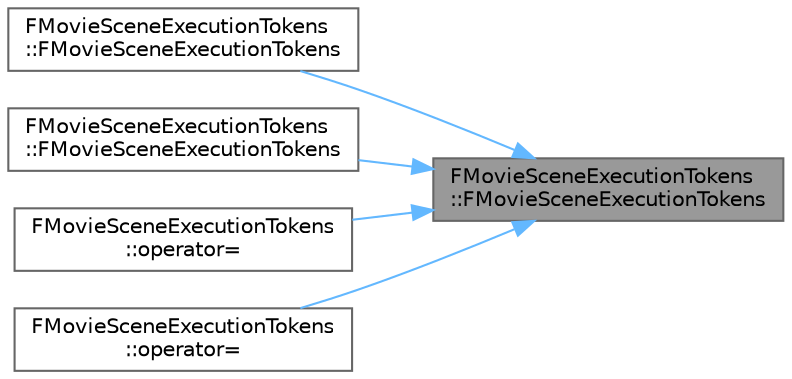 digraph "FMovieSceneExecutionTokens::FMovieSceneExecutionTokens"
{
 // INTERACTIVE_SVG=YES
 // LATEX_PDF_SIZE
  bgcolor="transparent";
  edge [fontname=Helvetica,fontsize=10,labelfontname=Helvetica,labelfontsize=10];
  node [fontname=Helvetica,fontsize=10,shape=box,height=0.2,width=0.4];
  rankdir="RL";
  Node1 [id="Node000001",label="FMovieSceneExecutionTokens\l::FMovieSceneExecutionTokens",height=0.2,width=0.4,color="gray40", fillcolor="grey60", style="filled", fontcolor="black",tooltip=" "];
  Node1 -> Node2 [id="edge1_Node000001_Node000002",dir="back",color="steelblue1",style="solid",tooltip=" "];
  Node2 [id="Node000002",label="FMovieSceneExecutionTokens\l::FMovieSceneExecutionTokens",height=0.2,width=0.4,color="grey40", fillcolor="white", style="filled",URL="$d8/dbd/structFMovieSceneExecutionTokens.html#aca91396f2fbd6e54e67932e892cbb417",tooltip=" "];
  Node1 -> Node3 [id="edge2_Node000001_Node000003",dir="back",color="steelblue1",style="solid",tooltip=" "];
  Node3 [id="Node000003",label="FMovieSceneExecutionTokens\l::FMovieSceneExecutionTokens",height=0.2,width=0.4,color="grey40", fillcolor="white", style="filled",URL="$d8/dbd/structFMovieSceneExecutionTokens.html#a1c5a4a7c57bf7fccd5099cc036235a1b",tooltip=" "];
  Node1 -> Node4 [id="edge3_Node000001_Node000004",dir="back",color="steelblue1",style="solid",tooltip=" "];
  Node4 [id="Node000004",label="FMovieSceneExecutionTokens\l::operator=",height=0.2,width=0.4,color="grey40", fillcolor="white", style="filled",URL="$d8/dbd/structFMovieSceneExecutionTokens.html#afd0cb30470d4219141eb999e47666a6d",tooltip=" "];
  Node1 -> Node5 [id="edge4_Node000001_Node000005",dir="back",color="steelblue1",style="solid",tooltip=" "];
  Node5 [id="Node000005",label="FMovieSceneExecutionTokens\l::operator=",height=0.2,width=0.4,color="grey40", fillcolor="white", style="filled",URL="$d8/dbd/structFMovieSceneExecutionTokens.html#a424f847f96a53092d341a2a38f34a7a6",tooltip=" "];
}
